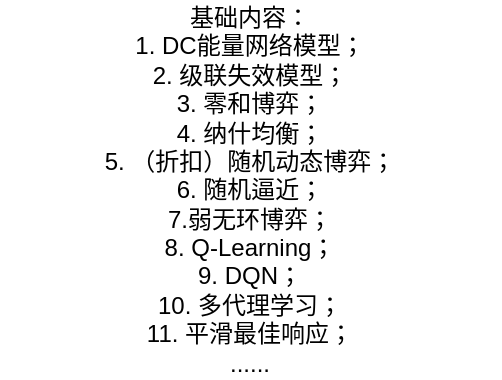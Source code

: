 <mxfile version="10.6.1" type="github"><diagram id="LrsQAIZiZUDH-0iQAyec" name="第 1 页"><mxGraphModel dx="1220" dy="715" grid="1" gridSize="10" guides="1" tooltips="1" connect="1" arrows="1" fold="1" page="1" pageScale="1" pageWidth="827" pageHeight="1169" math="0" shadow="0"><root><mxCell id="0"/><mxCell id="1" parent="0"/><mxCell id="xk48CzT1MJoQDRZH-8zf-1" value="基础内容：&lt;br&gt;1. DC能量网络模型；&lt;br&gt;2. 级联失效模型；&lt;br&gt;3. 零和博弈；&lt;br&gt;4. 纳什均衡；&lt;br&gt;5. （折扣）随机动态博弈；&lt;br&gt;6. 随机逼近；&lt;br&gt;7.弱无环博弈；&lt;br&gt;8. Q-Learning；&lt;br&gt;9. DQN；&lt;br&gt;10. 多代理学习；&lt;br&gt;11. 平滑最佳响应；&lt;br&gt;......&lt;br&gt;" style="text;html=1;strokeColor=none;fillColor=none;align=center;verticalAlign=middle;whiteSpace=wrap;rounded=0;" vertex="1" parent="1"><mxGeometry x="20" y="21" width="250" height="189" as="geometry"/></mxCell></root></mxGraphModel></diagram></mxfile>